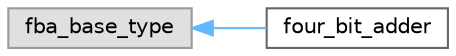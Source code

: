 digraph "类继承关系图"
{
 // LATEX_PDF_SIZE
  bgcolor="transparent";
  edge [fontname=Helvetica,fontsize=10,labelfontname=Helvetica,labelfontsize=10];
  node [fontname=Helvetica,fontsize=10,shape=box,height=0.2,width=0.4];
  rankdir="LR";
  Node0 [id="Node000000",label="fba_base_type",height=0.2,width=0.4,color="grey60", fillcolor="#E0E0E0", style="filled",tooltip=" "];
  Node0 -> Node1 [id="edge4903_Node000000_Node000001",dir="back",color="steelblue1",style="solid",tooltip=" "];
  Node1 [id="Node000001",label="four_bit_adder",height=0.2,width=0.4,color="grey40", fillcolor="white", style="filled",URL="$classfour__bit__adder.html",tooltip=" "];
}
